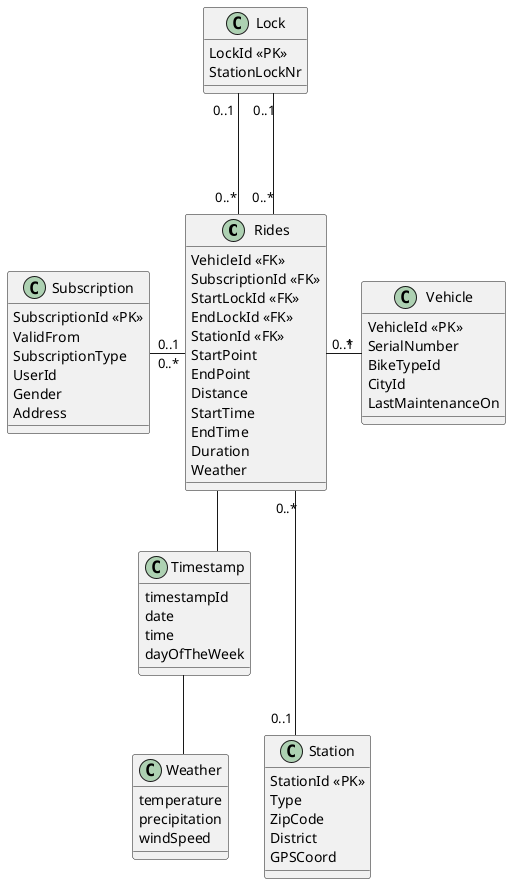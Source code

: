 @startuml class Diagram
 
skinparam linetype ortho


class Rides {
    VehicleId <<FK>>
    SubscriptionId <<FK>>
    StartLockId <<FK>>
    EndLockId <<FK>>
    StationId <<FK>>
    StartPoint
    EndPoint
    Distance
    StartTime
    EndTime
    Duration
    Weather
}

class Timestamp {
    timestampId
    date
    time
    dayOfTheWeek
}

class Weather {
    temperature
    precipitation
    windSpeed
}

class Subscription {
    SubscriptionId <<PK>>
    ValidFrom
    SubscriptionType
    UserId
    Gender
    Address
}

class Vehicle {
    VehicleId <<PK>>
    SerialNumber
    BikeTypeId
    CityId
    LastMaintenanceOn
}

class Lock {
    LockId <<PK>>
    StationLockNr
}

class Station {
    StationId <<PK>>
    Type
    ZipCode
    District
    GPSCoord
}

Rides "0..*" -r- "1" Vehicle: \t\t\t
Rides -- Timestamp
Timestamp -- Weather
Rides "0..*" -u-- "0..1" Lock
Rides "0..*" -u-- "0..1" Lock
Rides "0..*" --l-- "0..1" Subscription: \t\t\t
Rides "0..*" --- "0..1" Station



@enduml